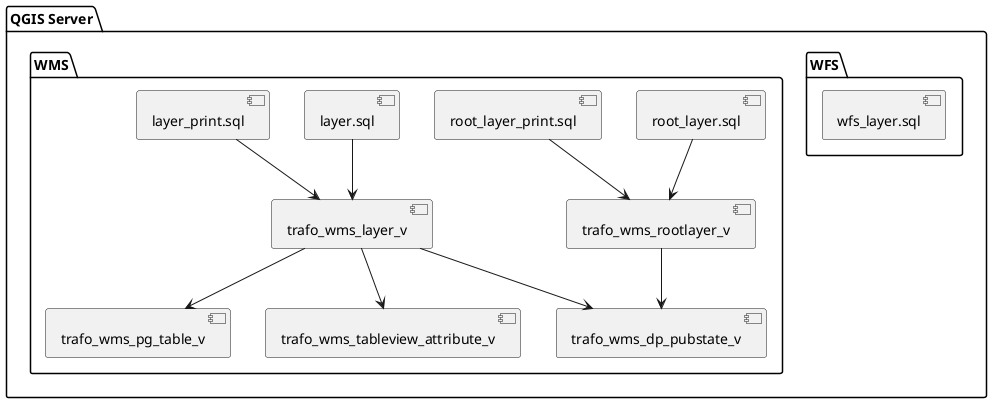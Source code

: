 @startuml

package "QGIS Server" {
    package "WFS" {
        [wfs_layer.sql]
    }
    
    package "WMS" {
        [root_layer.sql]
        [root_layer_print.sql]
        [layer.sql]
        [layer_print.sql]
        

        [trafo_wms_layer_v]
        [trafo_wms_pg_table_v]
        [trafo_wms_tableview_attribute_v]
        [trafo_wms_dp_pubstate_v]
        [trafo_wms_rootlayer_v]
        
        root_layer.sql --> trafo_wms_rootlayer_v
        root_layer_print.sql --> trafo_wms_rootlayer_v
        
        trafo_wms_rootlayer_v --> trafo_wms_dp_pubstate_v
        
        layer.sql --> trafo_wms_layer_v
        layer_print.sql --> trafo_wms_layer_v
        
        trafo_wms_layer_v --> trafo_wms_pg_table_v
        trafo_wms_layer_v --> trafo_wms_tableview_attribute_v
        trafo_wms_layer_v --> trafo_wms_dp_pubstate_v
    }
}

@enduml